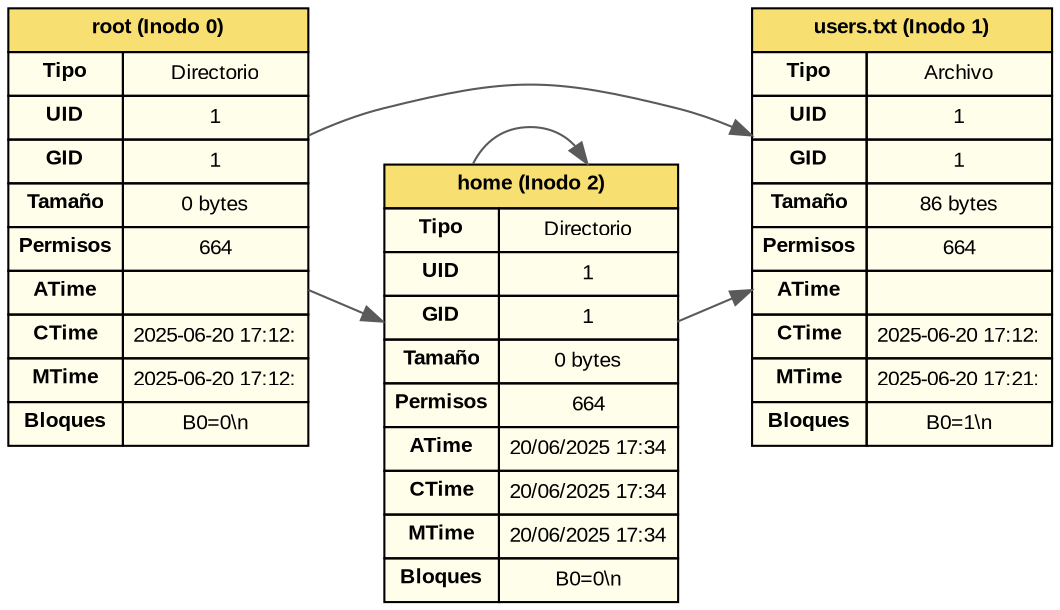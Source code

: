 digraph ext2_tree {
    rankdir=LR;
    node [fontname="Arial", shape=plain, style="filled", fontsize=10];
    edge [color="#5A5A5A", arrowhead=normal];
    graph [bgcolor="#ffffff", pencolor="#333333", penwidth=2.0, style="rounded"];

    inode0 [
        fillcolor="#F9F3C2",
        label=<
            <TABLE BORDER="0" CELLBORDER="1" CELLSPACING="0" CELLPADDING="4" BGCOLOR="#FFFEEB">
                <TR><TD COLSPAN="2" BGCOLOR="#F7DF72"><B>root (Inodo 0)</B></TD></TR>
                <TR><TD><B>Tipo</B></TD><TD>Directorio</TD></TR>
                <TR><TD><B>UID</B></TD><TD>1</TD></TR>
                <TR><TD><B>GID</B></TD><TD>1</TD></TR>
                <TR><TD><B>Tamaño</B></TD><TD>0 bytes</TD></TR>
                <TR><TD><B>Permisos</B></TD><TD>664</TD></TR>
                <TR><TD><B>ATime</B></TD><TD></TD></TR>
                <TR><TD><B>CTime</B></TD><TD>2025-06-20 17:12:</TD></TR>
                <TR><TD><B>MTime</B></TD><TD>2025-06-20 17:12:</TD></TR>
                <TR><TD><B>Bloques</B></TD><TD>B0=0\n</TD></TR>
            </TABLE>
        >
    ];
    inode0 -> inode1;
    inode1 [
        fillcolor="#F9F3C2",
        label=<
            <TABLE BORDER="0" CELLBORDER="1" CELLSPACING="0" CELLPADDING="4" BGCOLOR="#FFFEEB">
                <TR><TD COLSPAN="2" BGCOLOR="#F7DF72"><B>users.txt (Inodo 1)</B></TD></TR>
                <TR><TD><B>Tipo</B></TD><TD>Archivo</TD></TR>
                <TR><TD><B>UID</B></TD><TD>1</TD></TR>
                <TR><TD><B>GID</B></TD><TD>1</TD></TR>
                <TR><TD><B>Tamaño</B></TD><TD>86 bytes</TD></TR>
                <TR><TD><B>Permisos</B></TD><TD>664</TD></TR>
                <TR><TD><B>ATime</B></TD><TD></TD></TR>
                <TR><TD><B>CTime</B></TD><TD>2025-06-20 17:12:</TD></TR>
                <TR><TD><B>MTime</B></TD><TD>2025-06-20 17:21:</TD></TR>
                <TR><TD><B>Bloques</B></TD><TD>B0=1\n</TD></TR>
            </TABLE>
        >
    ];
    inode0 -> inode2;
    inode2 [
        fillcolor="#F9F3C2",
        label=<
            <TABLE BORDER="0" CELLBORDER="1" CELLSPACING="0" CELLPADDING="4" BGCOLOR="#FFFEEB">
                <TR><TD COLSPAN="2" BGCOLOR="#F7DF72"><B>home (Inodo 2)</B></TD></TR>
                <TR><TD><B>Tipo</B></TD><TD>Directorio</TD></TR>
                <TR><TD><B>UID</B></TD><TD>1</TD></TR>
                <TR><TD><B>GID</B></TD><TD>1</TD></TR>
                <TR><TD><B>Tamaño</B></TD><TD>0 bytes</TD></TR>
                <TR><TD><B>Permisos</B></TD><TD>664</TD></TR>
                <TR><TD><B>ATime</B></TD><TD>20/06/2025 17:34</TD></TR>
                <TR><TD><B>CTime</B></TD><TD>20/06/2025 17:34</TD></TR>
                <TR><TD><B>MTime</B></TD><TD>20/06/2025 17:34</TD></TR>
                <TR><TD><B>Bloques</B></TD><TD>B0=0\n</TD></TR>
            </TABLE>
        >
    ];
    inode2 -> inode1;
    inode2 -> inode2;
}
